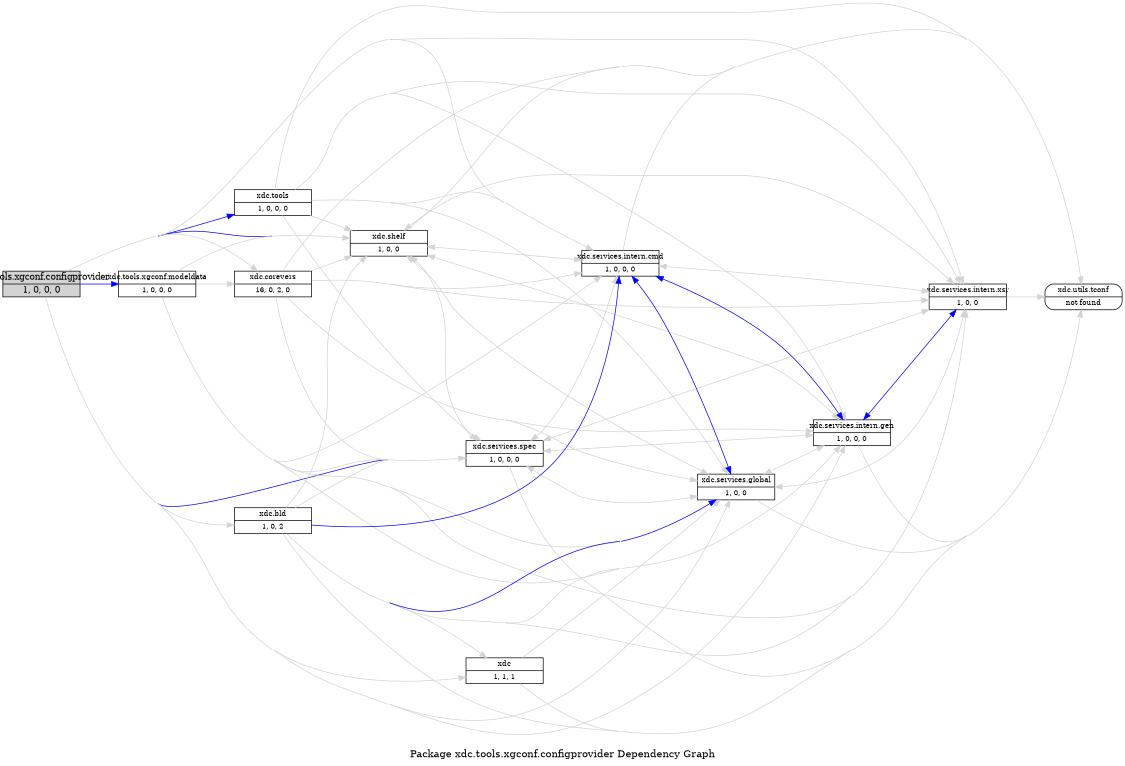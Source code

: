 digraph dependencies {
    label="\nPackage xdc.tools.xgconf.configprovider Dependency Graph";
    size="7.5,10";
    rankdir=LR;
    ranksep=".75";
    concentrate="true";
    node [fixedsize=true, width=1.5, style=filled, color=black];
    node [font=Helvetica, fontsize=12, fillcolor=lightgrey];
    xdc_tools_xgconf_configprovider [shape=record,label="xdc.tools.xgconf.configprovider|1, 0, 0, 0", URL="../../../../../../../../../../../../rtree/install/trees/products/xdcprod/xdcprod-m63/product/Linux/xdctools_3_20_03_63/packages/xdc/tools/xgconf/configprovider/package/package.rel.xml"];
    node [fontsize=10, fillcolor=white];

    edge [style=solid, color=blue]
    xdc_tools [shape=record,label="xdc.tools|1, 0, 0, 0", URL="../../../../../../../../../../../../rtree/install/trees/products/xdcprod/xdcprod-m63/product/Linux/xdctools_3_20_03_63/packages/xdc/tools/package/package.rel.svg"];
    xdc_tools_xgconf_configprovider -> xdc_tools;
    xdc_shelf [shape=record,label="xdc.shelf|1, 0, 0", URL="../../../../../../../../../../../../rtree/install/trees/products/xdcprod/xdcprod-m63/product/Linux/xdctools_3_20_03_63/packages/xdc/shelf/package/package.rel.svg"];
    xdc_tools_xgconf_configprovider -> xdc_shelf;
    xdc_tools_xgconf_modeldata [shape=record,label="xdc.tools.xgconf.modeldata|1, 0, 0, 0", URL="../../../../../../../../../../../../rtree/install/trees/products/xdcprod/xdcprod-m63/product/Linux/xdctools_3_20_03_63/packages/xdc/tools/xgconf/modeldata/package/package.rel.svg"];
    xdc_tools_xgconf_configprovider -> xdc_tools_xgconf_modeldata;
    xdc_services_spec [shape=record,label="xdc.services.spec|1, 0, 0, 0", URL="../../../../../../../../../../../../rtree/install/trees/products/xdcprod/xdcprod-m63/product/Linux/xdctools_3_20_03_63/packages/xdc/services/spec/package/package.rel.svg"];
    xdc_tools_xgconf_configprovider -> xdc_services_spec;

    edge [style=solid, color=lightgrey]
    xdc_tools_xgconf_configprovider -> xdc_tools;
    xdc_corevers [shape=record,label="xdc.corevers|16, 0, 2, 0", URL="../../../../../../../../../../../../rtree/install/trees/products/xdcprod/xdcprod-m63/product/Linux/xdctools_3_20_03_63/packages/xdc/corevers/package/package.rel.svg"];
    xdc_tools_xgconf_configprovider -> xdc_corevers;
    xdc_tools_xgconf_configprovider -> xdc_services_spec;
    xdc_services_intern_cmd [shape=record,label="xdc.services.intern.cmd|1, 0, 0, 0", URL="../../../../../../../../../../../../rtree/install/trees/products/xdcprod/xdcprod-m63/product/Linux/xdctools_3_20_03_63/packages/xdc/services/intern/cmd/package/package.rel.svg"];
    xdc_tools_xgconf_configprovider -> xdc_services_intern_cmd;
    xdc_services_intern_xsr [shape=record,label="xdc.services.intern.xsr|1, 0, 0", URL="../../../../../../../../../../../../rtree/install/trees/products/xdcprod/xdcprod-m63/product/Linux/xdctools_3_20_03_63/packages/xdc/services/intern/xsr/package/package.rel.svg"];
    xdc_tools_xgconf_configprovider -> xdc_services_intern_xsr;
    xdc_tools_xgconf_configprovider -> xdc_shelf;
    xdc [shape=record,label="xdc|1, 1, 1", URL="../../../../../../../../../../../../rtree/install/trees/products/xdcprod/xdcprod-m63/product/Linux/xdctools_3_20_03_63/packages/xdc/package/package.rel.svg"];
    xdc_tools_xgconf_configprovider -> xdc;
    xdc_services_intern_gen [shape=record,label="xdc.services.intern.gen|1, 0, 0, 0", URL="../../../../../../../../../../../../rtree/install/trees/products/xdcprod/xdcprod-m63/product/Linux/xdctools_3_20_03_63/packages/xdc/services/intern/gen/package/package.rel.svg"];
    xdc_tools_xgconf_configprovider -> xdc_services_intern_gen;
    xdc_services_global [shape=record,label="xdc.services.global|1, 0, 0", URL="../../../../../../../../../../../../rtree/install/trees/products/xdcprod/xdcprod-m63/product/Linux/xdctools_3_20_03_63/packages/xdc/services/global/package/package.rel.svg"];
    xdc_tools_xgconf_configprovider -> xdc_services_global;
    xdc_bld [shape=record,label="xdc.bld|1, 0, 2", URL="../../../../../../../../../../../../rtree/install/trees/products/xdcprod/xdcprod-m63/product/Linux/xdctools_3_20_03_63/packages/xdc/bld/package/package.rel.svg"];
    xdc_tools_xgconf_configprovider -> xdc_bld;
    xdc_tools_xgconf_configprovider -> xdc_tools_xgconf_modeldata;

    edge [style=solid, color=blue]
    xdc_bld -> xdc_services_global;
    xdc_bld -> xdc_services_intern_cmd;

    edge [style=solid, color=lightgrey]
    xdc_bld -> xdc_shelf;
    xdc_utils_tconf [shape=record,label="xdc.utils.tconf|not found"style=rounded, ];
    xdc_bld -> xdc_utils_tconf;
    xdc_bld -> xdc_services_intern_gen;
    xdc_bld -> xdc;
    xdc_bld -> xdc_services_spec;
    xdc_bld -> xdc_services_global;
    xdc_bld -> xdc_services_intern_cmd;
    xdc_bld -> xdc_services_intern_xsr;

    edge [style=solid, color=blue]

    edge [style=solid, color=lightgrey]

    edge [style=solid, color=blue]

    edge [style=solid, color=lightgrey]
    xdc_services_global -> xdc_shelf;
    xdc_services_global -> xdc_utils_tconf;
    xdc_services_global -> xdc_services_intern_gen;
    xdc_services_global -> xdc_services_spec;
    xdc_services_global -> xdc_services_intern_cmd;
    xdc_services_global -> xdc_services_intern_xsr;

    edge [style=solid, color=blue]
    xdc_services_intern_gen -> xdc_shelf;
    xdc_services_intern_gen -> xdc_services_spec;
    xdc_services_intern_gen -> xdc_services_global;
    xdc_services_intern_gen -> xdc_services_intern_xsr;

    edge [style=solid, color=lightgrey]
    xdc_services_intern_gen -> xdc_shelf;
    xdc_services_intern_gen -> xdc_utils_tconf;
    xdc_services_intern_gen -> xdc_services_spec;
    xdc_services_intern_gen -> xdc_services_global;
    xdc_services_intern_gen -> xdc_services_intern_cmd;
    xdc_services_intern_gen -> xdc_services_intern_xsr;

    edge [style=solid, color=blue]

    edge [style=solid, color=lightgrey]
    xdc -> xdc_services_global;
    xdc -> xdc_utils_tconf;

    edge [style=solid, color=blue]
    xdc_services_intern_xsr -> xdc_services_global;

    edge [style=solid, color=lightgrey]
    xdc_services_intern_xsr -> xdc_shelf;
    xdc_services_intern_xsr -> xdc_utils_tconf;
    xdc_services_intern_xsr -> xdc_services_intern_gen;
    xdc_services_intern_xsr -> xdc_services_spec;
    xdc_services_intern_xsr -> xdc_services_global;
    xdc_services_intern_xsr -> xdc_services_intern_cmd;

    edge [style=solid, color=blue]
    xdc_services_intern_cmd -> xdc_shelf;
    xdc_services_intern_cmd -> xdc_services_spec;
    xdc_services_intern_cmd -> xdc_services_global;
    xdc_services_intern_cmd -> xdc_services_intern_gen;

    edge [style=solid, color=lightgrey]
    xdc_services_intern_cmd -> xdc_shelf;
    xdc_services_intern_cmd -> xdc_utils_tconf;
    xdc_services_intern_cmd -> xdc_services_intern_gen;
    xdc_services_intern_cmd -> xdc_services_spec;
    xdc_services_intern_cmd -> xdc_services_global;
    xdc_services_intern_cmd -> xdc_services_intern_xsr;

    edge [style=solid, color=blue]

    edge [style=solid, color=lightgrey]
    xdc_corevers -> xdc_shelf;
    xdc_corevers -> xdc_utils_tconf;
    xdc_corevers -> xdc_services_intern_gen;
    xdc_corevers -> xdc_services_spec;
    xdc_corevers -> xdc_services_global;
    xdc_corevers -> xdc_services_intern_cmd;
    xdc_corevers -> xdc_services_intern_xsr;

    edge [style=solid, color=blue]
    xdc_services_spec -> xdc_shelf;

    edge [style=solid, color=lightgrey]
    xdc_services_spec -> xdc_shelf;
    xdc_services_spec -> xdc_utils_tconf;
    xdc_services_spec -> xdc_services_intern_gen;
    xdc_services_spec -> xdc_services_global;
    xdc_services_spec -> xdc_services_intern_cmd;
    xdc_services_spec -> xdc_services_intern_xsr;

    edge [style=solid, color=blue]

    edge [style=solid, color=lightgrey]
    xdc_tools_xgconf_modeldata -> xdc_corevers;
    xdc_tools_xgconf_modeldata -> xdc_services_spec;
    xdc_tools_xgconf_modeldata -> xdc_services_intern_cmd;
    xdc_tools_xgconf_modeldata -> xdc_services_intern_xsr;
    xdc_tools_xgconf_modeldata -> xdc_shelf;
    xdc_tools_xgconf_modeldata -> xdc_services_intern_gen;
    xdc_tools_xgconf_modeldata -> xdc_services_global;

    edge [style=solid, color=blue]

    edge [style=solid, color=lightgrey]
    xdc_shelf -> xdc_utils_tconf;
    xdc_shelf -> xdc_services_intern_gen;
    xdc_shelf -> xdc_services_spec;
    xdc_shelf -> xdc_services_global;
    xdc_shelf -> xdc_services_intern_cmd;
    xdc_shelf -> xdc_services_intern_xsr;

    edge [style=solid, color=blue]

    edge [style=solid, color=lightgrey]
    xdc_tools -> xdc_shelf;
    xdc_tools -> xdc_utils_tconf;
    xdc_tools -> xdc_services_intern_gen;
    xdc_tools -> xdc_services_spec;
    xdc_tools -> xdc_services_global;
    xdc_tools -> xdc_services_intern_cmd;
    xdc_tools -> xdc_services_intern_xsr;
}
